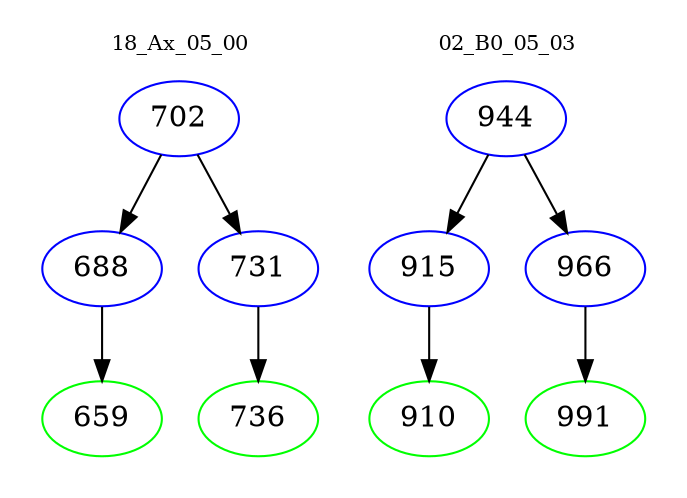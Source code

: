 digraph{
subgraph cluster_0 {
color = white
label = "18_Ax_05_00";
fontsize=10;
T0_702 [label="702", color="blue"]
T0_702 -> T0_688 [color="black"]
T0_688 [label="688", color="blue"]
T0_688 -> T0_659 [color="black"]
T0_659 [label="659", color="green"]
T0_702 -> T0_731 [color="black"]
T0_731 [label="731", color="blue"]
T0_731 -> T0_736 [color="black"]
T0_736 [label="736", color="green"]
}
subgraph cluster_1 {
color = white
label = "02_B0_05_03";
fontsize=10;
T1_944 [label="944", color="blue"]
T1_944 -> T1_915 [color="black"]
T1_915 [label="915", color="blue"]
T1_915 -> T1_910 [color="black"]
T1_910 [label="910", color="green"]
T1_944 -> T1_966 [color="black"]
T1_966 [label="966", color="blue"]
T1_966 -> T1_991 [color="black"]
T1_991 [label="991", color="green"]
}
}

